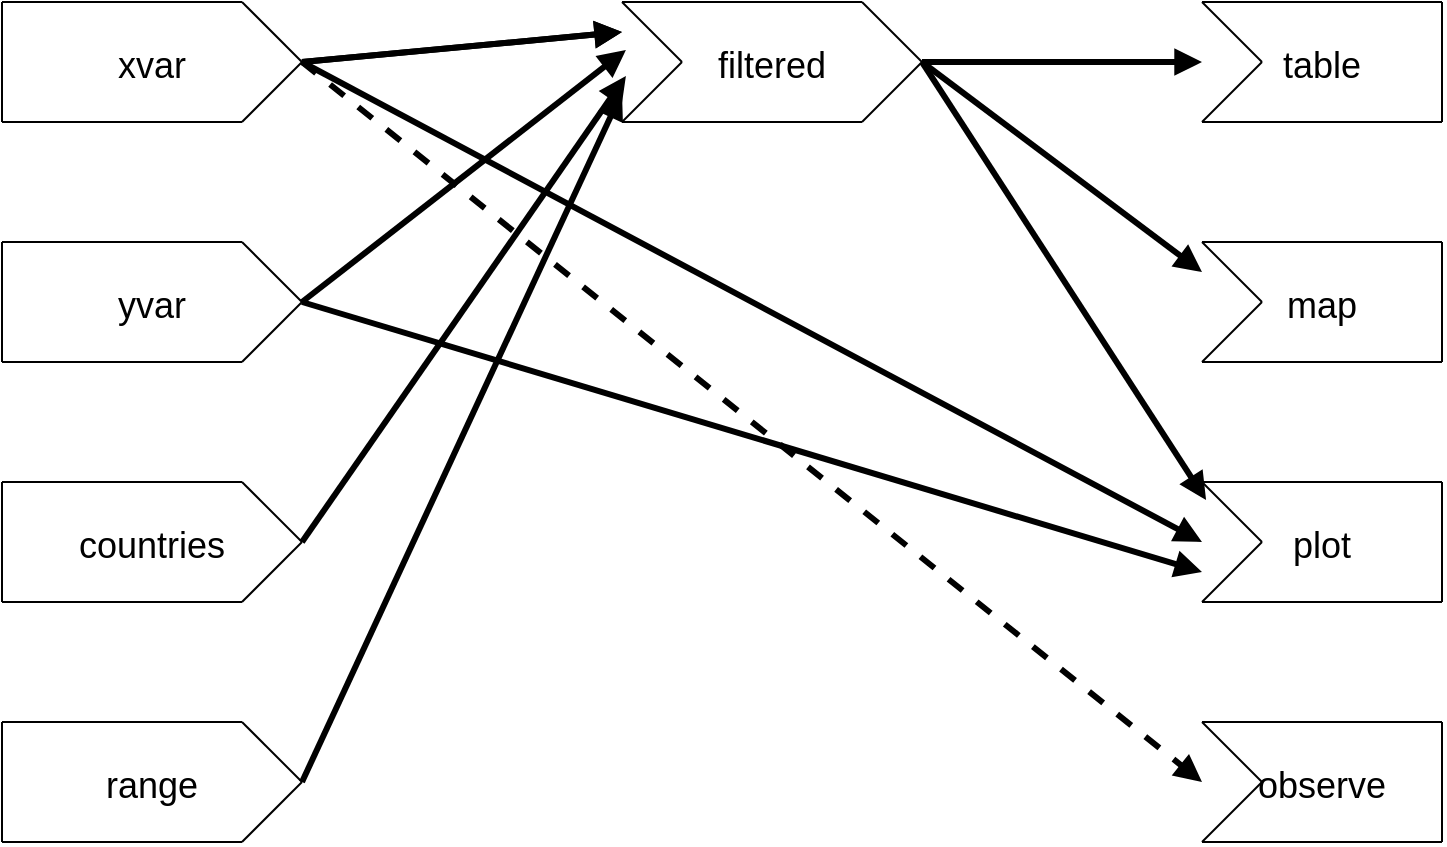 <mxfile version="24.7.4">
  <diagram name="Seite-1" id="Aw4rMR1Ubbwp5jbNBniT">
    <mxGraphModel dx="792" dy="1097" grid="1" gridSize="10" guides="1" tooltips="1" connect="1" arrows="1" fold="1" page="1" pageScale="1" pageWidth="827" pageHeight="1169" math="0" shadow="0">
      <root>
        <mxCell id="0" />
        <mxCell id="1" parent="0" />
        <mxCell id="s-OFZmNKzyaStpA8e9eA-1" value="table" style="group;verticalAlign=middle;fontSize=18;connectable=1;strokeWidth=0;perimeterSpacing=0;" parent="1" connectable="0" vertex="1">
          <mxGeometry x="640" y="40" width="120" height="60" as="geometry" />
        </mxCell>
        <mxCell id="s-OFZmNKzyaStpA8e9eA-2" value="" style="endArrow=none;html=1;rounded=0;" parent="s-OFZmNKzyaStpA8e9eA-1" edge="1">
          <mxGeometry width="50" height="50" relative="1" as="geometry">
            <mxPoint as="sourcePoint" />
            <mxPoint x="120" as="targetPoint" />
          </mxGeometry>
        </mxCell>
        <mxCell id="s-OFZmNKzyaStpA8e9eA-3" value="" style="endArrow=none;html=1;rounded=0;" parent="s-OFZmNKzyaStpA8e9eA-1" edge="1">
          <mxGeometry width="50" height="50" relative="1" as="geometry">
            <mxPoint y="60" as="sourcePoint" />
            <mxPoint x="120" y="60" as="targetPoint" />
          </mxGeometry>
        </mxCell>
        <mxCell id="s-OFZmNKzyaStpA8e9eA-4" value="" style="endArrow=none;html=1;rounded=0;" parent="s-OFZmNKzyaStpA8e9eA-1" edge="1">
          <mxGeometry width="50" height="50" relative="1" as="geometry">
            <mxPoint as="sourcePoint" />
            <mxPoint x="30" y="30" as="targetPoint" />
          </mxGeometry>
        </mxCell>
        <mxCell id="s-OFZmNKzyaStpA8e9eA-5" value="" style="endArrow=none;html=1;rounded=0;" parent="s-OFZmNKzyaStpA8e9eA-1" edge="1">
          <mxGeometry width="50" height="50" relative="1" as="geometry">
            <mxPoint y="60" as="sourcePoint" />
            <mxPoint x="30" y="30" as="targetPoint" />
          </mxGeometry>
        </mxCell>
        <mxCell id="s-OFZmNKzyaStpA8e9eA-6" value="" style="endArrow=none;html=1;rounded=0;" parent="s-OFZmNKzyaStpA8e9eA-1" edge="1">
          <mxGeometry width="50" height="50" relative="1" as="geometry">
            <mxPoint x="120" y="60" as="sourcePoint" />
            <mxPoint x="120" as="targetPoint" />
          </mxGeometry>
        </mxCell>
        <mxCell id="s-OFZmNKzyaStpA8e9eA-7" value="xvar" style="group;verticalAlign=middle;fontSize=18;connectable=1;strokeWidth=0;perimeterSpacing=0;" parent="1" connectable="0" vertex="1">
          <mxGeometry x="40" y="40" width="150" height="60" as="geometry" />
        </mxCell>
        <mxCell id="s-OFZmNKzyaStpA8e9eA-8" value="" style="endArrow=none;html=1;rounded=0;strokeWidth=1;" parent="s-OFZmNKzyaStpA8e9eA-7" edge="1">
          <mxGeometry width="50" height="50" relative="1" as="geometry">
            <mxPoint as="sourcePoint" />
            <mxPoint x="120" as="targetPoint" />
          </mxGeometry>
        </mxCell>
        <mxCell id="s-OFZmNKzyaStpA8e9eA-9" value="" style="endArrow=none;html=1;rounded=0;" parent="s-OFZmNKzyaStpA8e9eA-7" edge="1">
          <mxGeometry width="50" height="50" relative="1" as="geometry">
            <mxPoint y="60" as="sourcePoint" />
            <mxPoint x="120" y="60" as="targetPoint" />
          </mxGeometry>
        </mxCell>
        <mxCell id="s-OFZmNKzyaStpA8e9eA-10" value="" style="endArrow=none;html=1;rounded=0;" parent="s-OFZmNKzyaStpA8e9eA-7" edge="1">
          <mxGeometry width="50" height="50" relative="1" as="geometry">
            <mxPoint x="120" as="sourcePoint" />
            <mxPoint x="150" y="30" as="targetPoint" />
          </mxGeometry>
        </mxCell>
        <mxCell id="s-OFZmNKzyaStpA8e9eA-11" value="" style="endArrow=none;html=1;rounded=0;" parent="s-OFZmNKzyaStpA8e9eA-7" edge="1">
          <mxGeometry width="50" height="50" relative="1" as="geometry">
            <mxPoint x="120" y="60" as="sourcePoint" />
            <mxPoint x="150" y="30" as="targetPoint" />
          </mxGeometry>
        </mxCell>
        <mxCell id="s-OFZmNKzyaStpA8e9eA-12" value="" style="endArrow=none;html=1;rounded=0;" parent="s-OFZmNKzyaStpA8e9eA-7" edge="1">
          <mxGeometry width="50" height="50" relative="1" as="geometry">
            <mxPoint y="60" as="sourcePoint" />
            <mxPoint as="targetPoint" />
          </mxGeometry>
        </mxCell>
        <mxCell id="s-OFZmNKzyaStpA8e9eA-20" value="yvar" style="group;verticalAlign=middle;fontSize=18;connectable=1;strokeWidth=0;perimeterSpacing=0;" parent="1" connectable="0" vertex="1">
          <mxGeometry x="40" y="160" width="150" height="60" as="geometry" />
        </mxCell>
        <mxCell id="s-OFZmNKzyaStpA8e9eA-21" value="" style="endArrow=none;html=1;rounded=0;strokeWidth=1;" parent="s-OFZmNKzyaStpA8e9eA-20" edge="1">
          <mxGeometry width="50" height="50" relative="1" as="geometry">
            <mxPoint as="sourcePoint" />
            <mxPoint x="120" as="targetPoint" />
          </mxGeometry>
        </mxCell>
        <mxCell id="s-OFZmNKzyaStpA8e9eA-22" value="" style="endArrow=none;html=1;rounded=0;" parent="s-OFZmNKzyaStpA8e9eA-20" edge="1">
          <mxGeometry width="50" height="50" relative="1" as="geometry">
            <mxPoint y="60" as="sourcePoint" />
            <mxPoint x="120" y="60" as="targetPoint" />
          </mxGeometry>
        </mxCell>
        <mxCell id="s-OFZmNKzyaStpA8e9eA-23" value="" style="endArrow=none;html=1;rounded=0;" parent="s-OFZmNKzyaStpA8e9eA-20" edge="1">
          <mxGeometry width="50" height="50" relative="1" as="geometry">
            <mxPoint x="120" as="sourcePoint" />
            <mxPoint x="150" y="30" as="targetPoint" />
          </mxGeometry>
        </mxCell>
        <mxCell id="s-OFZmNKzyaStpA8e9eA-24" value="" style="endArrow=none;html=1;rounded=0;" parent="s-OFZmNKzyaStpA8e9eA-20" edge="1">
          <mxGeometry width="50" height="50" relative="1" as="geometry">
            <mxPoint x="120" y="60" as="sourcePoint" />
            <mxPoint x="150" y="30" as="targetPoint" />
          </mxGeometry>
        </mxCell>
        <mxCell id="s-OFZmNKzyaStpA8e9eA-25" value="" style="endArrow=none;html=1;rounded=0;" parent="s-OFZmNKzyaStpA8e9eA-20" edge="1">
          <mxGeometry width="50" height="50" relative="1" as="geometry">
            <mxPoint y="60" as="sourcePoint" />
            <mxPoint as="targetPoint" />
          </mxGeometry>
        </mxCell>
        <mxCell id="s-OFZmNKzyaStpA8e9eA-26" value="countries" style="group;verticalAlign=middle;fontSize=18;connectable=1;strokeWidth=0;perimeterSpacing=0;" parent="1" connectable="0" vertex="1">
          <mxGeometry x="40" y="280" width="150" height="60" as="geometry" />
        </mxCell>
        <mxCell id="s-OFZmNKzyaStpA8e9eA-27" value="" style="endArrow=none;html=1;rounded=0;strokeWidth=1;" parent="s-OFZmNKzyaStpA8e9eA-26" edge="1">
          <mxGeometry width="50" height="50" relative="1" as="geometry">
            <mxPoint as="sourcePoint" />
            <mxPoint x="120" as="targetPoint" />
          </mxGeometry>
        </mxCell>
        <mxCell id="s-OFZmNKzyaStpA8e9eA-28" value="" style="endArrow=none;html=1;rounded=0;" parent="s-OFZmNKzyaStpA8e9eA-26" edge="1">
          <mxGeometry width="50" height="50" relative="1" as="geometry">
            <mxPoint y="60" as="sourcePoint" />
            <mxPoint x="120" y="60" as="targetPoint" />
          </mxGeometry>
        </mxCell>
        <mxCell id="s-OFZmNKzyaStpA8e9eA-29" value="" style="endArrow=none;html=1;rounded=0;" parent="s-OFZmNKzyaStpA8e9eA-26" edge="1">
          <mxGeometry width="50" height="50" relative="1" as="geometry">
            <mxPoint x="120" as="sourcePoint" />
            <mxPoint x="150" y="30" as="targetPoint" />
          </mxGeometry>
        </mxCell>
        <mxCell id="s-OFZmNKzyaStpA8e9eA-30" value="" style="endArrow=none;html=1;rounded=0;" parent="s-OFZmNKzyaStpA8e9eA-26" edge="1">
          <mxGeometry width="50" height="50" relative="1" as="geometry">
            <mxPoint x="120" y="60" as="sourcePoint" />
            <mxPoint x="150" y="30" as="targetPoint" />
          </mxGeometry>
        </mxCell>
        <mxCell id="s-OFZmNKzyaStpA8e9eA-31" value="" style="endArrow=none;html=1;rounded=0;" parent="s-OFZmNKzyaStpA8e9eA-26" edge="1">
          <mxGeometry width="50" height="50" relative="1" as="geometry">
            <mxPoint y="60" as="sourcePoint" />
            <mxPoint as="targetPoint" />
          </mxGeometry>
        </mxCell>
        <mxCell id="s-OFZmNKzyaStpA8e9eA-32" value="range" style="group;verticalAlign=middle;fontSize=18;connectable=1;strokeWidth=0;perimeterSpacing=0;" parent="1" connectable="0" vertex="1">
          <mxGeometry x="40" y="400" width="150" height="60" as="geometry" />
        </mxCell>
        <mxCell id="s-OFZmNKzyaStpA8e9eA-33" value="" style="endArrow=none;html=1;rounded=0;strokeWidth=1;" parent="s-OFZmNKzyaStpA8e9eA-32" edge="1">
          <mxGeometry width="50" height="50" relative="1" as="geometry">
            <mxPoint as="sourcePoint" />
            <mxPoint x="120" as="targetPoint" />
          </mxGeometry>
        </mxCell>
        <mxCell id="s-OFZmNKzyaStpA8e9eA-34" value="" style="endArrow=none;html=1;rounded=0;" parent="s-OFZmNKzyaStpA8e9eA-32" edge="1">
          <mxGeometry width="50" height="50" relative="1" as="geometry">
            <mxPoint y="60" as="sourcePoint" />
            <mxPoint x="120" y="60" as="targetPoint" />
          </mxGeometry>
        </mxCell>
        <mxCell id="s-OFZmNKzyaStpA8e9eA-35" value="" style="endArrow=none;html=1;rounded=0;" parent="s-OFZmNKzyaStpA8e9eA-32" edge="1">
          <mxGeometry width="50" height="50" relative="1" as="geometry">
            <mxPoint x="120" as="sourcePoint" />
            <mxPoint x="150" y="30" as="targetPoint" />
          </mxGeometry>
        </mxCell>
        <mxCell id="s-OFZmNKzyaStpA8e9eA-36" value="" style="endArrow=none;html=1;rounded=0;" parent="s-OFZmNKzyaStpA8e9eA-32" edge="1">
          <mxGeometry width="50" height="50" relative="1" as="geometry">
            <mxPoint x="120" y="60" as="sourcePoint" />
            <mxPoint x="150" y="30" as="targetPoint" />
          </mxGeometry>
        </mxCell>
        <mxCell id="s-OFZmNKzyaStpA8e9eA-37" value="" style="endArrow=none;html=1;rounded=0;" parent="s-OFZmNKzyaStpA8e9eA-32" edge="1">
          <mxGeometry width="50" height="50" relative="1" as="geometry">
            <mxPoint y="60" as="sourcePoint" />
            <mxPoint as="targetPoint" />
          </mxGeometry>
        </mxCell>
        <mxCell id="s-OFZmNKzyaStpA8e9eA-39" value="" style="endArrow=block;html=1;rounded=0;exitX=1;exitY=0.5;exitDx=0;exitDy=0;endFill=1;strokeWidth=3;entryX=0;entryY=0.25;entryDx=0;entryDy=0;" parent="1" source="s-OFZmNKzyaStpA8e9eA-7" target="s-OFZmNKzyaStpA8e9eA-13" edge="1">
          <mxGeometry width="50" height="50" relative="1" as="geometry">
            <mxPoint x="190" y="80" as="sourcePoint" />
            <mxPoint x="320" y="190" as="targetPoint" />
          </mxGeometry>
        </mxCell>
        <mxCell id="s-OFZmNKzyaStpA8e9eA-41" value="" style="endArrow=block;html=1;rounded=0;endFill=1;strokeWidth=3;exitX=1;exitY=0.5;exitDx=0;exitDy=0;entryX=0.013;entryY=0.617;entryDx=0;entryDy=0;entryPerimeter=0;" parent="1" source="s-OFZmNKzyaStpA8e9eA-26" target="s-OFZmNKzyaStpA8e9eA-13" edge="1">
          <mxGeometry width="50" height="50" relative="1" as="geometry">
            <mxPoint x="190" y="270" as="sourcePoint" />
            <mxPoint x="290" y="220" as="targetPoint" />
          </mxGeometry>
        </mxCell>
        <mxCell id="s-OFZmNKzyaStpA8e9eA-43" value="" style="endArrow=block;html=1;rounded=0;exitX=1;exitY=0.5;exitDx=0;exitDy=0;endFill=1;strokeWidth=3;entryX=0;entryY=0.75;entryDx=0;entryDy=0;" parent="1" source="s-OFZmNKzyaStpA8e9eA-32" target="s-OFZmNKzyaStpA8e9eA-13" edge="1">
          <mxGeometry width="50" height="50" relative="1" as="geometry">
            <mxPoint x="200" y="280" as="sourcePoint" />
            <mxPoint x="340" y="250" as="targetPoint" />
          </mxGeometry>
        </mxCell>
        <mxCell id="s-OFZmNKzyaStpA8e9eA-44" value="" style="endArrow=block;html=1;rounded=0;exitX=1;exitY=0.5;exitDx=0;exitDy=0;entryX=0;entryY=0.5;entryDx=0;entryDy=0;endFill=1;strokeWidth=3;" parent="1" source="s-OFZmNKzyaStpA8e9eA-13" target="s-OFZmNKzyaStpA8e9eA-1" edge="1">
          <mxGeometry width="50" height="50" relative="1" as="geometry">
            <mxPoint x="200" y="90" as="sourcePoint" />
            <mxPoint x="350" y="220" as="targetPoint" />
          </mxGeometry>
        </mxCell>
        <mxCell id="s-OFZmNKzyaStpA8e9eA-46" value="" style="endArrow=block;html=1;rounded=0;exitX=1;exitY=0.5;exitDx=0;exitDy=0;endFill=1;strokeWidth=3;entryX=0.013;entryY=0.4;entryDx=0;entryDy=0;entryPerimeter=0;" parent="1" source="s-OFZmNKzyaStpA8e9eA-20" target="s-OFZmNKzyaStpA8e9eA-13" edge="1">
          <mxGeometry width="50" height="50" relative="1" as="geometry">
            <mxPoint x="200" y="120" as="sourcePoint" />
            <mxPoint x="280" y="200" as="targetPoint" />
          </mxGeometry>
        </mxCell>
        <mxCell id="Pix2iU_TbnOSNOThwd7Q-7" value="observe" style="group;verticalAlign=middle;fontSize=18;connectable=1;strokeWidth=0;perimeterSpacing=0;" parent="1" connectable="0" vertex="1">
          <mxGeometry x="640" y="400" width="120" height="60" as="geometry" />
        </mxCell>
        <mxCell id="Pix2iU_TbnOSNOThwd7Q-8" value="" style="endArrow=none;html=1;rounded=0;" parent="Pix2iU_TbnOSNOThwd7Q-7" edge="1">
          <mxGeometry width="50" height="50" relative="1" as="geometry">
            <mxPoint as="sourcePoint" />
            <mxPoint x="120" as="targetPoint" />
          </mxGeometry>
        </mxCell>
        <mxCell id="Pix2iU_TbnOSNOThwd7Q-9" value="" style="endArrow=none;html=1;rounded=0;" parent="Pix2iU_TbnOSNOThwd7Q-7" edge="1">
          <mxGeometry width="50" height="50" relative="1" as="geometry">
            <mxPoint y="60" as="sourcePoint" />
            <mxPoint x="120" y="60" as="targetPoint" />
          </mxGeometry>
        </mxCell>
        <mxCell id="Pix2iU_TbnOSNOThwd7Q-10" value="" style="endArrow=none;html=1;rounded=0;" parent="Pix2iU_TbnOSNOThwd7Q-7" edge="1">
          <mxGeometry width="50" height="50" relative="1" as="geometry">
            <mxPoint as="sourcePoint" />
            <mxPoint x="30" y="30" as="targetPoint" />
          </mxGeometry>
        </mxCell>
        <mxCell id="Pix2iU_TbnOSNOThwd7Q-11" value="" style="endArrow=none;html=1;rounded=0;" parent="Pix2iU_TbnOSNOThwd7Q-7" edge="1">
          <mxGeometry width="50" height="50" relative="1" as="geometry">
            <mxPoint y="60" as="sourcePoint" />
            <mxPoint x="30" y="30" as="targetPoint" />
          </mxGeometry>
        </mxCell>
        <mxCell id="Pix2iU_TbnOSNOThwd7Q-12" value="" style="endArrow=none;html=1;rounded=0;" parent="Pix2iU_TbnOSNOThwd7Q-7" edge="1">
          <mxGeometry width="50" height="50" relative="1" as="geometry">
            <mxPoint x="120" y="60" as="sourcePoint" />
            <mxPoint x="120" as="targetPoint" />
          </mxGeometry>
        </mxCell>
        <mxCell id="Pix2iU_TbnOSNOThwd7Q-13" value="" style="endArrow=block;html=1;rounded=0;endFill=1;strokeWidth=3;entryX=0;entryY=0.5;entryDx=0;entryDy=0;dashed=1;exitX=1;exitY=0.5;exitDx=0;exitDy=0;" parent="1" target="Pix2iU_TbnOSNOThwd7Q-7" edge="1" source="s-OFZmNKzyaStpA8e9eA-7">
          <mxGeometry width="50" height="50" relative="1" as="geometry">
            <mxPoint x="190" y="110" as="sourcePoint" />
            <mxPoint x="360" y="120" as="targetPoint" />
          </mxGeometry>
        </mxCell>
        <mxCell id="XNZ4wq165izyP7SDHVai-1" value="plot" style="group;verticalAlign=middle;fontSize=18;connectable=1;strokeWidth=0;perimeterSpacing=0;" connectable="0" vertex="1" parent="1">
          <mxGeometry x="640" y="280" width="120" height="60" as="geometry" />
        </mxCell>
        <mxCell id="XNZ4wq165izyP7SDHVai-2" value="" style="endArrow=none;html=1;rounded=0;" edge="1" parent="XNZ4wq165izyP7SDHVai-1">
          <mxGeometry width="50" height="50" relative="1" as="geometry">
            <mxPoint as="sourcePoint" />
            <mxPoint x="120" as="targetPoint" />
          </mxGeometry>
        </mxCell>
        <mxCell id="XNZ4wq165izyP7SDHVai-3" value="" style="endArrow=none;html=1;rounded=0;" edge="1" parent="XNZ4wq165izyP7SDHVai-1">
          <mxGeometry width="50" height="50" relative="1" as="geometry">
            <mxPoint y="60" as="sourcePoint" />
            <mxPoint x="120" y="60" as="targetPoint" />
          </mxGeometry>
        </mxCell>
        <mxCell id="XNZ4wq165izyP7SDHVai-4" value="" style="endArrow=none;html=1;rounded=0;" edge="1" parent="XNZ4wq165izyP7SDHVai-1">
          <mxGeometry width="50" height="50" relative="1" as="geometry">
            <mxPoint as="sourcePoint" />
            <mxPoint x="30" y="30" as="targetPoint" />
          </mxGeometry>
        </mxCell>
        <mxCell id="XNZ4wq165izyP7SDHVai-5" value="" style="endArrow=none;html=1;rounded=0;" edge="1" parent="XNZ4wq165izyP7SDHVai-1">
          <mxGeometry width="50" height="50" relative="1" as="geometry">
            <mxPoint y="60" as="sourcePoint" />
            <mxPoint x="30" y="30" as="targetPoint" />
          </mxGeometry>
        </mxCell>
        <mxCell id="XNZ4wq165izyP7SDHVai-6" value="" style="endArrow=none;html=1;rounded=0;" edge="1" parent="XNZ4wq165izyP7SDHVai-1">
          <mxGeometry width="50" height="50" relative="1" as="geometry">
            <mxPoint x="120" y="60" as="sourcePoint" />
            <mxPoint x="120" as="targetPoint" />
          </mxGeometry>
        </mxCell>
        <mxCell id="XNZ4wq165izyP7SDHVai-7" value="map" style="group;verticalAlign=middle;fontSize=18;connectable=1;strokeWidth=0;perimeterSpacing=0;" connectable="0" vertex="1" parent="1">
          <mxGeometry x="640" y="160" width="120" height="60" as="geometry" />
        </mxCell>
        <mxCell id="XNZ4wq165izyP7SDHVai-8" value="" style="endArrow=none;html=1;rounded=0;" edge="1" parent="XNZ4wq165izyP7SDHVai-7">
          <mxGeometry width="50" height="50" relative="1" as="geometry">
            <mxPoint as="sourcePoint" />
            <mxPoint x="120" as="targetPoint" />
          </mxGeometry>
        </mxCell>
        <mxCell id="XNZ4wq165izyP7SDHVai-9" value="" style="endArrow=none;html=1;rounded=0;" edge="1" parent="XNZ4wq165izyP7SDHVai-7">
          <mxGeometry width="50" height="50" relative="1" as="geometry">
            <mxPoint y="60" as="sourcePoint" />
            <mxPoint x="120" y="60" as="targetPoint" />
          </mxGeometry>
        </mxCell>
        <mxCell id="XNZ4wq165izyP7SDHVai-10" value="" style="endArrow=none;html=1;rounded=0;" edge="1" parent="XNZ4wq165izyP7SDHVai-7">
          <mxGeometry width="50" height="50" relative="1" as="geometry">
            <mxPoint as="sourcePoint" />
            <mxPoint x="30" y="30" as="targetPoint" />
          </mxGeometry>
        </mxCell>
        <mxCell id="XNZ4wq165izyP7SDHVai-11" value="" style="endArrow=none;html=1;rounded=0;" edge="1" parent="XNZ4wq165izyP7SDHVai-7">
          <mxGeometry width="50" height="50" relative="1" as="geometry">
            <mxPoint y="60" as="sourcePoint" />
            <mxPoint x="30" y="30" as="targetPoint" />
          </mxGeometry>
        </mxCell>
        <mxCell id="XNZ4wq165izyP7SDHVai-12" value="" style="endArrow=none;html=1;rounded=0;" edge="1" parent="XNZ4wq165izyP7SDHVai-7">
          <mxGeometry width="50" height="50" relative="1" as="geometry">
            <mxPoint x="120" y="60" as="sourcePoint" />
            <mxPoint x="120" as="targetPoint" />
          </mxGeometry>
        </mxCell>
        <mxCell id="XNZ4wq165izyP7SDHVai-13" value="" style="endArrow=block;html=1;rounded=0;endFill=1;strokeWidth=3;entryX=0;entryY=0.5;entryDx=0;entryDy=0;exitX=1;exitY=0.5;exitDx=0;exitDy=0;" edge="1" parent="1" source="s-OFZmNKzyaStpA8e9eA-7" target="XNZ4wq165izyP7SDHVai-1">
          <mxGeometry width="50" height="50" relative="1" as="geometry">
            <mxPoint x="190" y="110" as="sourcePoint" />
            <mxPoint x="309" y="225" as="targetPoint" />
          </mxGeometry>
        </mxCell>
        <mxCell id="XNZ4wq165izyP7SDHVai-14" value="" style="endArrow=block;html=1;rounded=0;exitX=1;exitY=0.5;exitDx=0;exitDy=0;endFill=1;strokeWidth=3;entryX=0;entryY=0.75;entryDx=0;entryDy=0;" edge="1" parent="1" source="s-OFZmNKzyaStpA8e9eA-20" target="XNZ4wq165izyP7SDHVai-1">
          <mxGeometry width="50" height="50" relative="1" as="geometry">
            <mxPoint x="210" y="130" as="sourcePoint" />
            <mxPoint x="319" y="235" as="targetPoint" />
          </mxGeometry>
        </mxCell>
        <mxCell id="XNZ4wq165izyP7SDHVai-15" value="" style="endArrow=block;html=1;rounded=0;exitX=1;exitY=0.5;exitDx=0;exitDy=0;endFill=1;strokeWidth=3;entryX=0.017;entryY=0.15;entryDx=0;entryDy=0;entryPerimeter=0;" edge="1" parent="1" source="s-OFZmNKzyaStpA8e9eA-13" target="XNZ4wq165izyP7SDHVai-1">
          <mxGeometry width="50" height="50" relative="1" as="geometry">
            <mxPoint x="220" y="140" as="sourcePoint" />
            <mxPoint x="610" y="260" as="targetPoint" />
          </mxGeometry>
        </mxCell>
        <mxCell id="XNZ4wq165izyP7SDHVai-16" value="" style="endArrow=block;html=1;rounded=0;endFill=1;strokeWidth=3;entryX=0;entryY=0.25;entryDx=0;entryDy=0;exitX=1;exitY=0.5;exitDx=0;exitDy=0;" edge="1" parent="1" source="s-OFZmNKzyaStpA8e9eA-13" target="XNZ4wq165izyP7SDHVai-7">
          <mxGeometry width="50" height="50" relative="1" as="geometry">
            <mxPoint x="190" y="110" as="sourcePoint" />
            <mxPoint x="540" y="305" as="targetPoint" />
          </mxGeometry>
        </mxCell>
        <mxCell id="XNZ4wq165izyP7SDHVai-17" value="" style="endArrow=block;html=1;rounded=0;endFill=1;strokeWidth=3;entryX=0;entryY=0.25;entryDx=0;entryDy=0;exitX=1;exitY=0.5;exitDx=0;exitDy=0;" edge="1" parent="1" source="s-OFZmNKzyaStpA8e9eA-7" target="s-OFZmNKzyaStpA8e9eA-13">
          <mxGeometry width="50" height="50" relative="1" as="geometry">
            <mxPoint x="190" y="70" as="sourcePoint" />
            <mxPoint x="640" y="75" as="targetPoint" />
          </mxGeometry>
        </mxCell>
        <mxCell id="s-OFZmNKzyaStpA8e9eA-13" value="filtered" style="group;verticalAlign=middle;fontSize=18;connectable=1;strokeWidth=0;perimeterSpacing=0;" parent="1" connectable="0" vertex="1">
          <mxGeometry x="350" y="40" width="150" height="60" as="geometry" />
        </mxCell>
        <mxCell id="s-OFZmNKzyaStpA8e9eA-14" value="" style="endArrow=none;html=1;rounded=0;" parent="s-OFZmNKzyaStpA8e9eA-13" edge="1">
          <mxGeometry width="50" height="50" relative="1" as="geometry">
            <mxPoint as="sourcePoint" />
            <mxPoint x="120" as="targetPoint" />
          </mxGeometry>
        </mxCell>
        <mxCell id="s-OFZmNKzyaStpA8e9eA-15" value="" style="endArrow=none;html=1;rounded=0;" parent="s-OFZmNKzyaStpA8e9eA-13" edge="1">
          <mxGeometry width="50" height="50" relative="1" as="geometry">
            <mxPoint y="60" as="sourcePoint" />
            <mxPoint x="120" y="60" as="targetPoint" />
          </mxGeometry>
        </mxCell>
        <mxCell id="s-OFZmNKzyaStpA8e9eA-16" value="" style="endArrow=none;html=1;rounded=0;" parent="s-OFZmNKzyaStpA8e9eA-13" edge="1">
          <mxGeometry width="50" height="50" relative="1" as="geometry">
            <mxPoint y="60" as="sourcePoint" />
            <mxPoint x="30" y="30" as="targetPoint" />
          </mxGeometry>
        </mxCell>
        <mxCell id="s-OFZmNKzyaStpA8e9eA-17" value="" style="endArrow=none;html=1;rounded=0;" parent="s-OFZmNKzyaStpA8e9eA-13" edge="1">
          <mxGeometry width="50" height="50" relative="1" as="geometry">
            <mxPoint as="sourcePoint" />
            <mxPoint x="30" y="30" as="targetPoint" />
          </mxGeometry>
        </mxCell>
        <mxCell id="s-OFZmNKzyaStpA8e9eA-18" value="" style="endArrow=none;html=1;rounded=0;" parent="s-OFZmNKzyaStpA8e9eA-13" edge="1">
          <mxGeometry width="50" height="50" relative="1" as="geometry">
            <mxPoint x="120" as="sourcePoint" />
            <mxPoint x="150" y="30" as="targetPoint" />
          </mxGeometry>
        </mxCell>
        <mxCell id="s-OFZmNKzyaStpA8e9eA-19" value="" style="endArrow=none;html=1;rounded=0;" parent="s-OFZmNKzyaStpA8e9eA-13" edge="1">
          <mxGeometry width="50" height="50" relative="1" as="geometry">
            <mxPoint x="120" y="60" as="sourcePoint" />
            <mxPoint x="150" y="30" as="targetPoint" />
          </mxGeometry>
        </mxCell>
      </root>
    </mxGraphModel>
  </diagram>
</mxfile>
